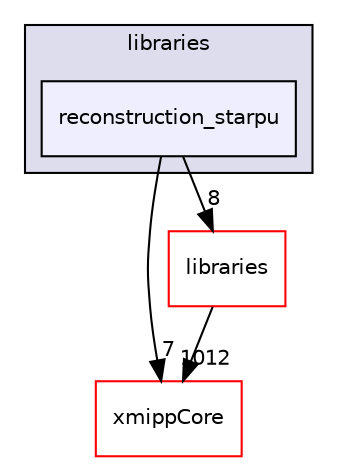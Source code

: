 digraph "xmipp/legacy/libraries/reconstruction_starpu" {
  compound=true
  node [ fontsize="10", fontname="Helvetica"];
  edge [ labelfontsize="10", labelfontname="Helvetica"];
  subgraph clusterdir_ec5db26cfb72886407809adaaec84b8a {
    graph [ bgcolor="#ddddee", pencolor="black", label="libraries" fontname="Helvetica", fontsize="10", URL="dir_ec5db26cfb72886407809adaaec84b8a.html"]
  dir_ec94da3139754819bc016d78320ce31d [shape=box, label="reconstruction_starpu", style="filled", fillcolor="#eeeeff", pencolor="black", URL="dir_ec94da3139754819bc016d78320ce31d.html"];
  }
  dir_ce4d0d8fc85c2c70612466225bfce71d [shape=box label="xmippCore" fillcolor="white" style="filled" color="red" URL="dir_ce4d0d8fc85c2c70612466225bfce71d.html"];
  dir_29dba3f3840f20df3b04d1972e99046b [shape=box label="libraries" fillcolor="white" style="filled" color="red" URL="dir_29dba3f3840f20df3b04d1972e99046b.html"];
  dir_ec94da3139754819bc016d78320ce31d->dir_ce4d0d8fc85c2c70612466225bfce71d [headlabel="7", labeldistance=1.5 headhref="dir_000322_000259.html"];
  dir_ec94da3139754819bc016d78320ce31d->dir_29dba3f3840f20df3b04d1972e99046b [headlabel="8", labeldistance=1.5 headhref="dir_000322_000042.html"];
  dir_29dba3f3840f20df3b04d1972e99046b->dir_ce4d0d8fc85c2c70612466225bfce71d [headlabel="1012", labeldistance=1.5 headhref="dir_000042_000259.html"];
}
